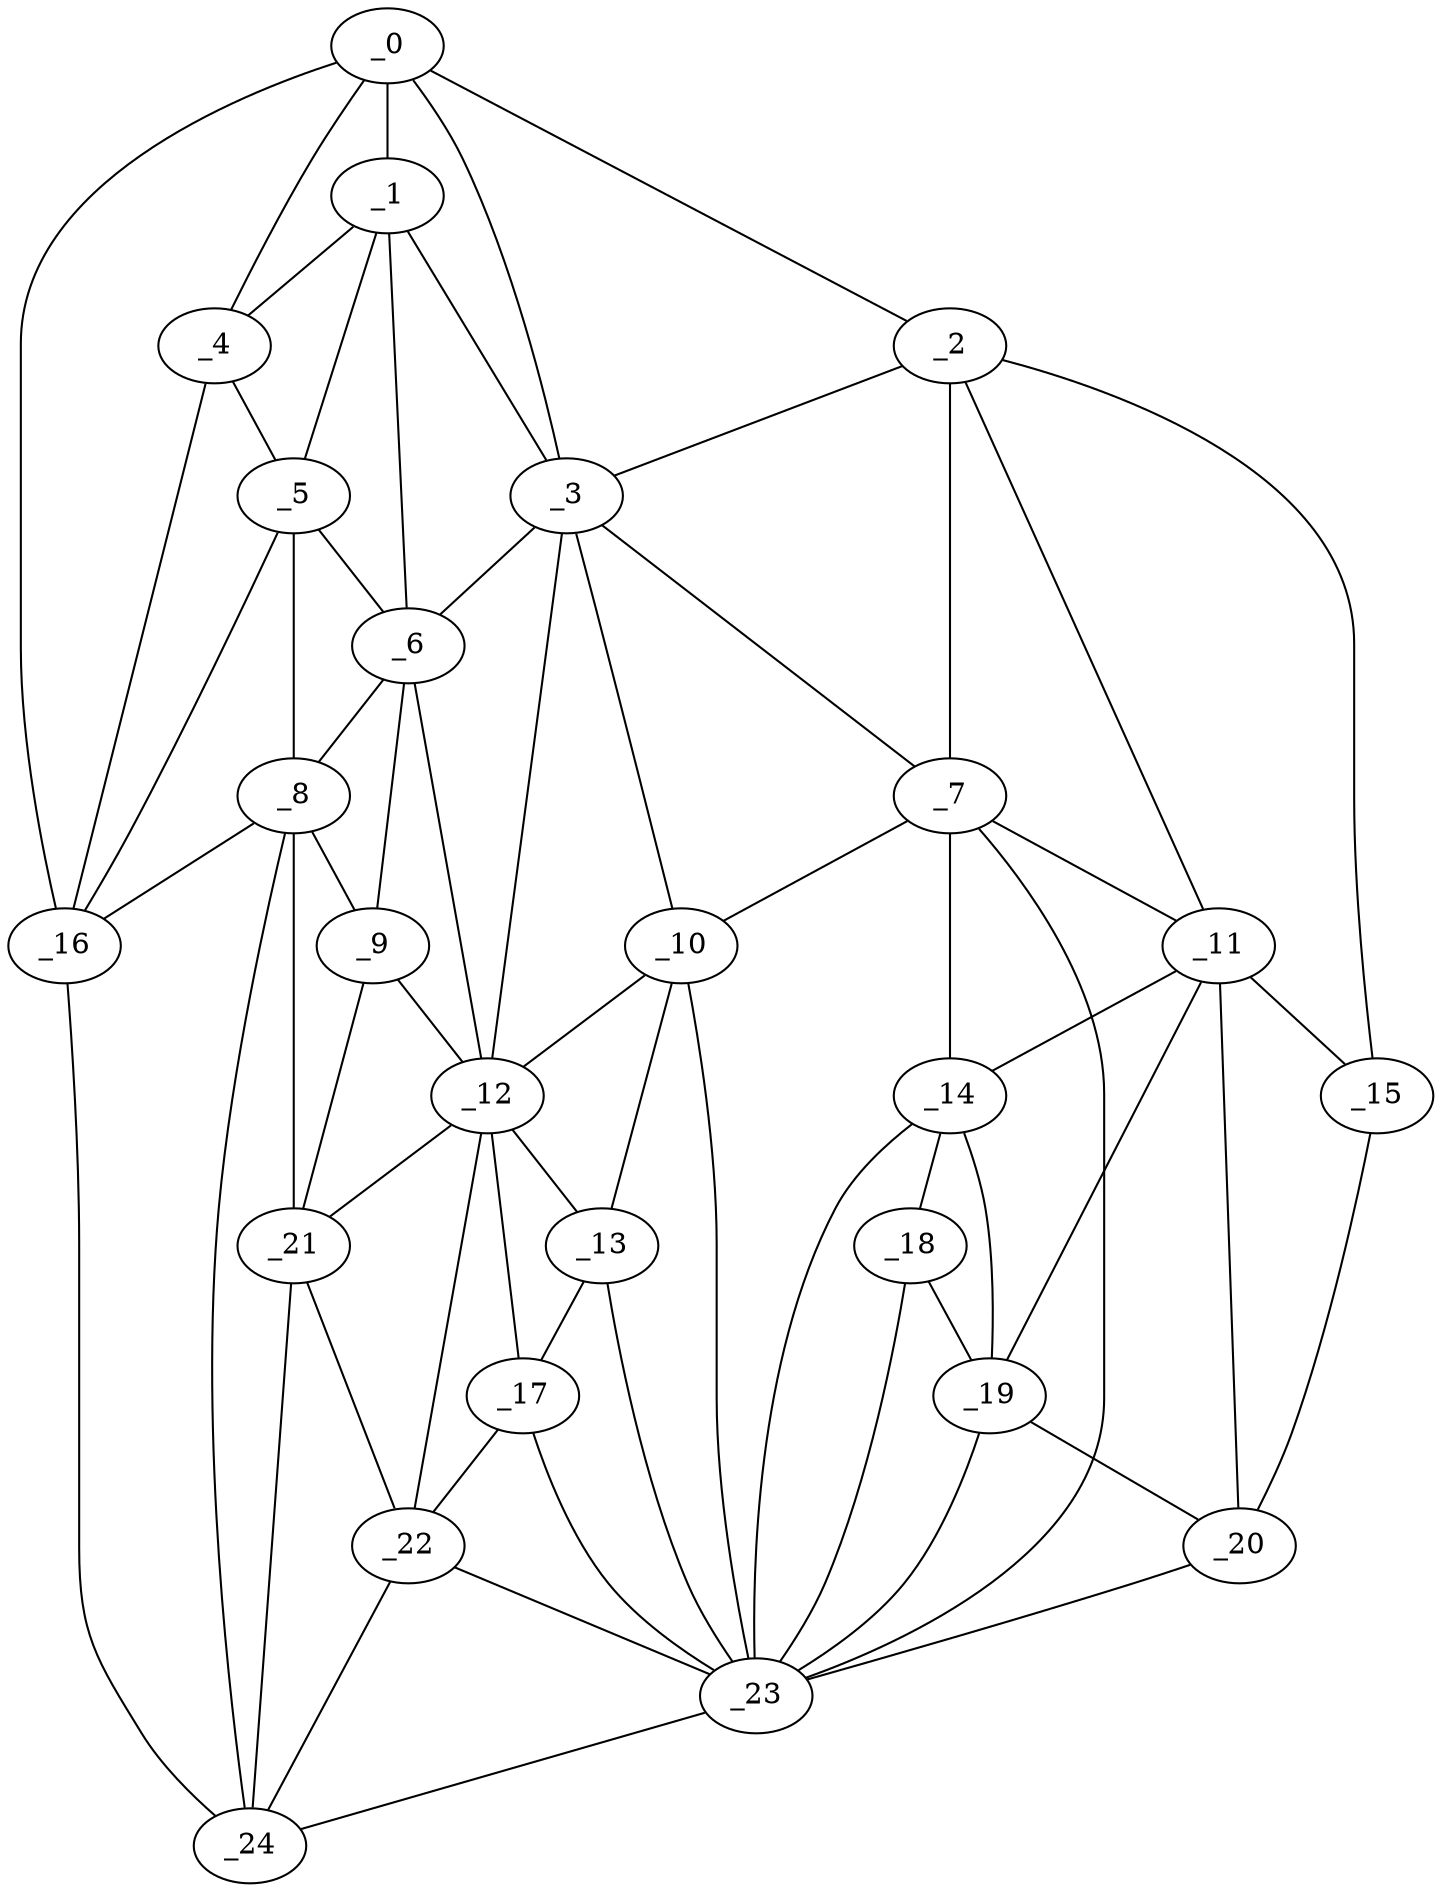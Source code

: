 graph "obj7__60.gxl" {
	_0	 [x=38,
		y=8];
	_1	 [x=52,
		y=28];
	_0 -- _1	 [valence=1];
	_2	 [x=54,
		y=101];
	_0 -- _2	 [valence=1];
	_3	 [x=55,
		y=71];
	_0 -- _3	 [valence=2];
	_4	 [x=57,
		y=12];
	_0 -- _4	 [valence=2];
	_16	 [x=93,
		y=12];
	_0 -- _16	 [valence=1];
	_1 -- _3	 [valence=1];
	_1 -- _4	 [valence=2];
	_5	 [x=66,
		y=20];
	_1 -- _5	 [valence=1];
	_6	 [x=73,
		y=29];
	_1 -- _6	 [valence=2];
	_2 -- _3	 [valence=2];
	_7	 [x=73,
		y=82];
	_2 -- _7	 [valence=2];
	_11	 [x=87,
		y=99];
	_2 -- _11	 [valence=1];
	_15	 [x=91,
		y=104];
	_2 -- _15	 [valence=1];
	_3 -- _6	 [valence=2];
	_3 -- _7	 [valence=1];
	_10	 [x=86,
		y=69];
	_3 -- _10	 [valence=2];
	_12	 [x=88,
		y=47];
	_3 -- _12	 [valence=1];
	_4 -- _5	 [valence=2];
	_4 -- _16	 [valence=2];
	_5 -- _6	 [valence=2];
	_8	 [x=80,
		y=28];
	_5 -- _8	 [valence=2];
	_5 -- _16	 [valence=2];
	_6 -- _8	 [valence=2];
	_9	 [x=86,
		y=40];
	_6 -- _9	 [valence=2];
	_6 -- _12	 [valence=2];
	_7 -- _10	 [valence=2];
	_7 -- _11	 [valence=1];
	_14	 [x=89,
		y=92];
	_7 -- _14	 [valence=2];
	_23	 [x=96,
		y=78];
	_7 -- _23	 [valence=2];
	_8 -- _9	 [valence=2];
	_8 -- _16	 [valence=2];
	_21	 [x=96,
		y=36];
	_8 -- _21	 [valence=1];
	_24	 [x=97,
		y=23];
	_8 -- _24	 [valence=1];
	_9 -- _12	 [valence=2];
	_9 -- _21	 [valence=2];
	_10 -- _12	 [valence=2];
	_13	 [x=89,
		y=64];
	_10 -- _13	 [valence=1];
	_10 -- _23	 [valence=2];
	_11 -- _14	 [valence=2];
	_11 -- _15	 [valence=2];
	_19	 [x=95,
		y=97];
	_11 -- _19	 [valence=2];
	_20	 [x=95,
		y=102];
	_11 -- _20	 [valence=2];
	_12 -- _13	 [valence=2];
	_17	 [x=93,
		y=58];
	_12 -- _17	 [valence=1];
	_12 -- _21	 [valence=1];
	_22	 [x=96,
		y=53];
	_12 -- _22	 [valence=1];
	_13 -- _17	 [valence=2];
	_13 -- _23	 [valence=1];
	_18	 [x=95,
		y=91];
	_14 -- _18	 [valence=2];
	_14 -- _19	 [valence=1];
	_14 -- _23	 [valence=2];
	_15 -- _20	 [valence=1];
	_16 -- _24	 [valence=1];
	_17 -- _22	 [valence=2];
	_17 -- _23	 [valence=1];
	_18 -- _19	 [valence=1];
	_18 -- _23	 [valence=2];
	_19 -- _20	 [valence=1];
	_19 -- _23	 [valence=2];
	_20 -- _23	 [valence=1];
	_21 -- _22	 [valence=2];
	_21 -- _24	 [valence=1];
	_22 -- _23	 [valence=2];
	_22 -- _24	 [valence=2];
	_23 -- _24	 [valence=1];
}
